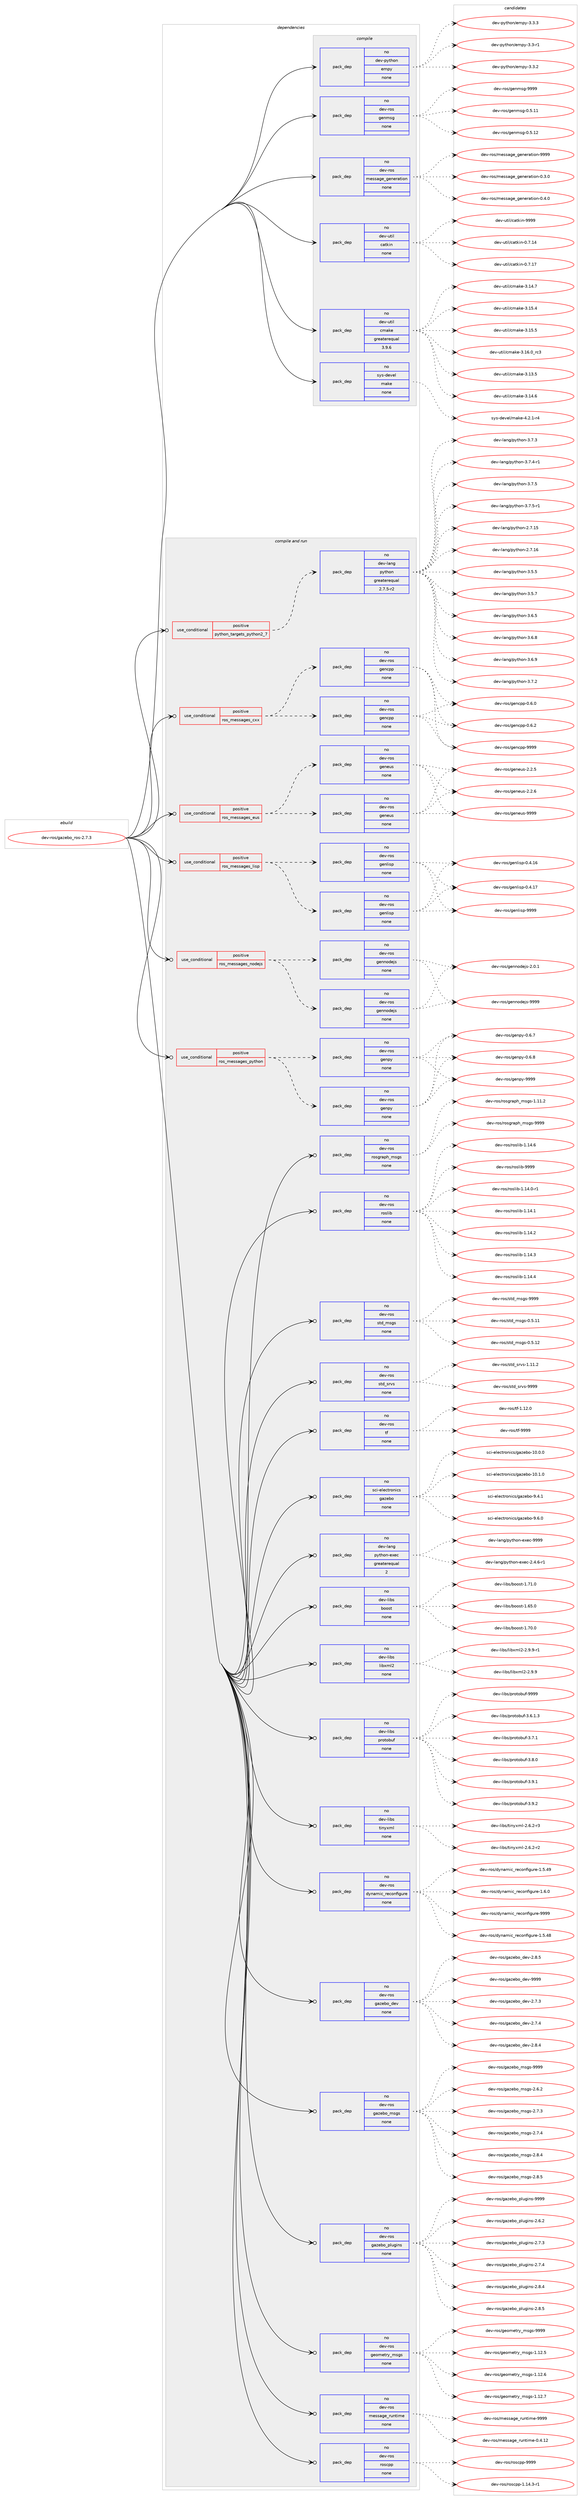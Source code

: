 digraph prolog {

# *************
# Graph options
# *************

newrank=true;
concentrate=true;
compound=true;
graph [rankdir=LR,fontname=Helvetica,fontsize=10,ranksep=1.5];#, ranksep=2.5, nodesep=0.2];
edge  [arrowhead=vee];
node  [fontname=Helvetica,fontsize=10];

# **********
# The ebuild
# **********

subgraph cluster_leftcol {
color=gray;
rank=same;
label=<<i>ebuild</i>>;
id [label="dev-ros/gazebo_ros-2.7.3", color=red, width=4, href="../dev-ros/gazebo_ros-2.7.3.svg"];
}

# ****************
# The dependencies
# ****************

subgraph cluster_midcol {
color=gray;
label=<<i>dependencies</i>>;
subgraph cluster_compile {
fillcolor="#eeeeee";
style=filled;
label=<<i>compile</i>>;
subgraph pack487201 {
dependency652400 [label=<<TABLE BORDER="0" CELLBORDER="1" CELLSPACING="0" CELLPADDING="4" WIDTH="220"><TR><TD ROWSPAN="6" CELLPADDING="30">pack_dep</TD></TR><TR><TD WIDTH="110">no</TD></TR><TR><TD>dev-python</TD></TR><TR><TD>empy</TD></TR><TR><TD>none</TD></TR><TR><TD></TD></TR></TABLE>>, shape=none, color=blue];
}
id:e -> dependency652400:w [weight=20,style="solid",arrowhead="vee"];
subgraph pack487202 {
dependency652401 [label=<<TABLE BORDER="0" CELLBORDER="1" CELLSPACING="0" CELLPADDING="4" WIDTH="220"><TR><TD ROWSPAN="6" CELLPADDING="30">pack_dep</TD></TR><TR><TD WIDTH="110">no</TD></TR><TR><TD>dev-ros</TD></TR><TR><TD>genmsg</TD></TR><TR><TD>none</TD></TR><TR><TD></TD></TR></TABLE>>, shape=none, color=blue];
}
id:e -> dependency652401:w [weight=20,style="solid",arrowhead="vee"];
subgraph pack487203 {
dependency652402 [label=<<TABLE BORDER="0" CELLBORDER="1" CELLSPACING="0" CELLPADDING="4" WIDTH="220"><TR><TD ROWSPAN="6" CELLPADDING="30">pack_dep</TD></TR><TR><TD WIDTH="110">no</TD></TR><TR><TD>dev-ros</TD></TR><TR><TD>message_generation</TD></TR><TR><TD>none</TD></TR><TR><TD></TD></TR></TABLE>>, shape=none, color=blue];
}
id:e -> dependency652402:w [weight=20,style="solid",arrowhead="vee"];
subgraph pack487204 {
dependency652403 [label=<<TABLE BORDER="0" CELLBORDER="1" CELLSPACING="0" CELLPADDING="4" WIDTH="220"><TR><TD ROWSPAN="6" CELLPADDING="30">pack_dep</TD></TR><TR><TD WIDTH="110">no</TD></TR><TR><TD>dev-util</TD></TR><TR><TD>catkin</TD></TR><TR><TD>none</TD></TR><TR><TD></TD></TR></TABLE>>, shape=none, color=blue];
}
id:e -> dependency652403:w [weight=20,style="solid",arrowhead="vee"];
subgraph pack487205 {
dependency652404 [label=<<TABLE BORDER="0" CELLBORDER="1" CELLSPACING="0" CELLPADDING="4" WIDTH="220"><TR><TD ROWSPAN="6" CELLPADDING="30">pack_dep</TD></TR><TR><TD WIDTH="110">no</TD></TR><TR><TD>dev-util</TD></TR><TR><TD>cmake</TD></TR><TR><TD>greaterequal</TD></TR><TR><TD>3.9.6</TD></TR></TABLE>>, shape=none, color=blue];
}
id:e -> dependency652404:w [weight=20,style="solid",arrowhead="vee"];
subgraph pack487206 {
dependency652405 [label=<<TABLE BORDER="0" CELLBORDER="1" CELLSPACING="0" CELLPADDING="4" WIDTH="220"><TR><TD ROWSPAN="6" CELLPADDING="30">pack_dep</TD></TR><TR><TD WIDTH="110">no</TD></TR><TR><TD>sys-devel</TD></TR><TR><TD>make</TD></TR><TR><TD>none</TD></TR><TR><TD></TD></TR></TABLE>>, shape=none, color=blue];
}
id:e -> dependency652405:w [weight=20,style="solid",arrowhead="vee"];
}
subgraph cluster_compileandrun {
fillcolor="#eeeeee";
style=filled;
label=<<i>compile and run</i>>;
subgraph cond153293 {
dependency652406 [label=<<TABLE BORDER="0" CELLBORDER="1" CELLSPACING="0" CELLPADDING="4"><TR><TD ROWSPAN="3" CELLPADDING="10">use_conditional</TD></TR><TR><TD>positive</TD></TR><TR><TD>python_targets_python2_7</TD></TR></TABLE>>, shape=none, color=red];
subgraph pack487207 {
dependency652407 [label=<<TABLE BORDER="0" CELLBORDER="1" CELLSPACING="0" CELLPADDING="4" WIDTH="220"><TR><TD ROWSPAN="6" CELLPADDING="30">pack_dep</TD></TR><TR><TD WIDTH="110">no</TD></TR><TR><TD>dev-lang</TD></TR><TR><TD>python</TD></TR><TR><TD>greaterequal</TD></TR><TR><TD>2.7.5-r2</TD></TR></TABLE>>, shape=none, color=blue];
}
dependency652406:e -> dependency652407:w [weight=20,style="dashed",arrowhead="vee"];
}
id:e -> dependency652406:w [weight=20,style="solid",arrowhead="odotvee"];
subgraph cond153294 {
dependency652408 [label=<<TABLE BORDER="0" CELLBORDER="1" CELLSPACING="0" CELLPADDING="4"><TR><TD ROWSPAN="3" CELLPADDING="10">use_conditional</TD></TR><TR><TD>positive</TD></TR><TR><TD>ros_messages_cxx</TD></TR></TABLE>>, shape=none, color=red];
subgraph pack487208 {
dependency652409 [label=<<TABLE BORDER="0" CELLBORDER="1" CELLSPACING="0" CELLPADDING="4" WIDTH="220"><TR><TD ROWSPAN="6" CELLPADDING="30">pack_dep</TD></TR><TR><TD WIDTH="110">no</TD></TR><TR><TD>dev-ros</TD></TR><TR><TD>gencpp</TD></TR><TR><TD>none</TD></TR><TR><TD></TD></TR></TABLE>>, shape=none, color=blue];
}
dependency652408:e -> dependency652409:w [weight=20,style="dashed",arrowhead="vee"];
subgraph pack487209 {
dependency652410 [label=<<TABLE BORDER="0" CELLBORDER="1" CELLSPACING="0" CELLPADDING="4" WIDTH="220"><TR><TD ROWSPAN="6" CELLPADDING="30">pack_dep</TD></TR><TR><TD WIDTH="110">no</TD></TR><TR><TD>dev-ros</TD></TR><TR><TD>gencpp</TD></TR><TR><TD>none</TD></TR><TR><TD></TD></TR></TABLE>>, shape=none, color=blue];
}
dependency652408:e -> dependency652410:w [weight=20,style="dashed",arrowhead="vee"];
}
id:e -> dependency652408:w [weight=20,style="solid",arrowhead="odotvee"];
subgraph cond153295 {
dependency652411 [label=<<TABLE BORDER="0" CELLBORDER="1" CELLSPACING="0" CELLPADDING="4"><TR><TD ROWSPAN="3" CELLPADDING="10">use_conditional</TD></TR><TR><TD>positive</TD></TR><TR><TD>ros_messages_eus</TD></TR></TABLE>>, shape=none, color=red];
subgraph pack487210 {
dependency652412 [label=<<TABLE BORDER="0" CELLBORDER="1" CELLSPACING="0" CELLPADDING="4" WIDTH="220"><TR><TD ROWSPAN="6" CELLPADDING="30">pack_dep</TD></TR><TR><TD WIDTH="110">no</TD></TR><TR><TD>dev-ros</TD></TR><TR><TD>geneus</TD></TR><TR><TD>none</TD></TR><TR><TD></TD></TR></TABLE>>, shape=none, color=blue];
}
dependency652411:e -> dependency652412:w [weight=20,style="dashed",arrowhead="vee"];
subgraph pack487211 {
dependency652413 [label=<<TABLE BORDER="0" CELLBORDER="1" CELLSPACING="0" CELLPADDING="4" WIDTH="220"><TR><TD ROWSPAN="6" CELLPADDING="30">pack_dep</TD></TR><TR><TD WIDTH="110">no</TD></TR><TR><TD>dev-ros</TD></TR><TR><TD>geneus</TD></TR><TR><TD>none</TD></TR><TR><TD></TD></TR></TABLE>>, shape=none, color=blue];
}
dependency652411:e -> dependency652413:w [weight=20,style="dashed",arrowhead="vee"];
}
id:e -> dependency652411:w [weight=20,style="solid",arrowhead="odotvee"];
subgraph cond153296 {
dependency652414 [label=<<TABLE BORDER="0" CELLBORDER="1" CELLSPACING="0" CELLPADDING="4"><TR><TD ROWSPAN="3" CELLPADDING="10">use_conditional</TD></TR><TR><TD>positive</TD></TR><TR><TD>ros_messages_lisp</TD></TR></TABLE>>, shape=none, color=red];
subgraph pack487212 {
dependency652415 [label=<<TABLE BORDER="0" CELLBORDER="1" CELLSPACING="0" CELLPADDING="4" WIDTH="220"><TR><TD ROWSPAN="6" CELLPADDING="30">pack_dep</TD></TR><TR><TD WIDTH="110">no</TD></TR><TR><TD>dev-ros</TD></TR><TR><TD>genlisp</TD></TR><TR><TD>none</TD></TR><TR><TD></TD></TR></TABLE>>, shape=none, color=blue];
}
dependency652414:e -> dependency652415:w [weight=20,style="dashed",arrowhead="vee"];
subgraph pack487213 {
dependency652416 [label=<<TABLE BORDER="0" CELLBORDER="1" CELLSPACING="0" CELLPADDING="4" WIDTH="220"><TR><TD ROWSPAN="6" CELLPADDING="30">pack_dep</TD></TR><TR><TD WIDTH="110">no</TD></TR><TR><TD>dev-ros</TD></TR><TR><TD>genlisp</TD></TR><TR><TD>none</TD></TR><TR><TD></TD></TR></TABLE>>, shape=none, color=blue];
}
dependency652414:e -> dependency652416:w [weight=20,style="dashed",arrowhead="vee"];
}
id:e -> dependency652414:w [weight=20,style="solid",arrowhead="odotvee"];
subgraph cond153297 {
dependency652417 [label=<<TABLE BORDER="0" CELLBORDER="1" CELLSPACING="0" CELLPADDING="4"><TR><TD ROWSPAN="3" CELLPADDING="10">use_conditional</TD></TR><TR><TD>positive</TD></TR><TR><TD>ros_messages_nodejs</TD></TR></TABLE>>, shape=none, color=red];
subgraph pack487214 {
dependency652418 [label=<<TABLE BORDER="0" CELLBORDER="1" CELLSPACING="0" CELLPADDING="4" WIDTH="220"><TR><TD ROWSPAN="6" CELLPADDING="30">pack_dep</TD></TR><TR><TD WIDTH="110">no</TD></TR><TR><TD>dev-ros</TD></TR><TR><TD>gennodejs</TD></TR><TR><TD>none</TD></TR><TR><TD></TD></TR></TABLE>>, shape=none, color=blue];
}
dependency652417:e -> dependency652418:w [weight=20,style="dashed",arrowhead="vee"];
subgraph pack487215 {
dependency652419 [label=<<TABLE BORDER="0" CELLBORDER="1" CELLSPACING="0" CELLPADDING="4" WIDTH="220"><TR><TD ROWSPAN="6" CELLPADDING="30">pack_dep</TD></TR><TR><TD WIDTH="110">no</TD></TR><TR><TD>dev-ros</TD></TR><TR><TD>gennodejs</TD></TR><TR><TD>none</TD></TR><TR><TD></TD></TR></TABLE>>, shape=none, color=blue];
}
dependency652417:e -> dependency652419:w [weight=20,style="dashed",arrowhead="vee"];
}
id:e -> dependency652417:w [weight=20,style="solid",arrowhead="odotvee"];
subgraph cond153298 {
dependency652420 [label=<<TABLE BORDER="0" CELLBORDER="1" CELLSPACING="0" CELLPADDING="4"><TR><TD ROWSPAN="3" CELLPADDING="10">use_conditional</TD></TR><TR><TD>positive</TD></TR><TR><TD>ros_messages_python</TD></TR></TABLE>>, shape=none, color=red];
subgraph pack487216 {
dependency652421 [label=<<TABLE BORDER="0" CELLBORDER="1" CELLSPACING="0" CELLPADDING="4" WIDTH="220"><TR><TD ROWSPAN="6" CELLPADDING="30">pack_dep</TD></TR><TR><TD WIDTH="110">no</TD></TR><TR><TD>dev-ros</TD></TR><TR><TD>genpy</TD></TR><TR><TD>none</TD></TR><TR><TD></TD></TR></TABLE>>, shape=none, color=blue];
}
dependency652420:e -> dependency652421:w [weight=20,style="dashed",arrowhead="vee"];
subgraph pack487217 {
dependency652422 [label=<<TABLE BORDER="0" CELLBORDER="1" CELLSPACING="0" CELLPADDING="4" WIDTH="220"><TR><TD ROWSPAN="6" CELLPADDING="30">pack_dep</TD></TR><TR><TD WIDTH="110">no</TD></TR><TR><TD>dev-ros</TD></TR><TR><TD>genpy</TD></TR><TR><TD>none</TD></TR><TR><TD></TD></TR></TABLE>>, shape=none, color=blue];
}
dependency652420:e -> dependency652422:w [weight=20,style="dashed",arrowhead="vee"];
}
id:e -> dependency652420:w [weight=20,style="solid",arrowhead="odotvee"];
subgraph pack487218 {
dependency652423 [label=<<TABLE BORDER="0" CELLBORDER="1" CELLSPACING="0" CELLPADDING="4" WIDTH="220"><TR><TD ROWSPAN="6" CELLPADDING="30">pack_dep</TD></TR><TR><TD WIDTH="110">no</TD></TR><TR><TD>dev-lang</TD></TR><TR><TD>python-exec</TD></TR><TR><TD>greaterequal</TD></TR><TR><TD>2</TD></TR></TABLE>>, shape=none, color=blue];
}
id:e -> dependency652423:w [weight=20,style="solid",arrowhead="odotvee"];
subgraph pack487219 {
dependency652424 [label=<<TABLE BORDER="0" CELLBORDER="1" CELLSPACING="0" CELLPADDING="4" WIDTH="220"><TR><TD ROWSPAN="6" CELLPADDING="30">pack_dep</TD></TR><TR><TD WIDTH="110">no</TD></TR><TR><TD>dev-libs</TD></TR><TR><TD>boost</TD></TR><TR><TD>none</TD></TR><TR><TD></TD></TR></TABLE>>, shape=none, color=blue];
}
id:e -> dependency652424:w [weight=20,style="solid",arrowhead="odotvee"];
subgraph pack487220 {
dependency652425 [label=<<TABLE BORDER="0" CELLBORDER="1" CELLSPACING="0" CELLPADDING="4" WIDTH="220"><TR><TD ROWSPAN="6" CELLPADDING="30">pack_dep</TD></TR><TR><TD WIDTH="110">no</TD></TR><TR><TD>dev-libs</TD></TR><TR><TD>libxml2</TD></TR><TR><TD>none</TD></TR><TR><TD></TD></TR></TABLE>>, shape=none, color=blue];
}
id:e -> dependency652425:w [weight=20,style="solid",arrowhead="odotvee"];
subgraph pack487221 {
dependency652426 [label=<<TABLE BORDER="0" CELLBORDER="1" CELLSPACING="0" CELLPADDING="4" WIDTH="220"><TR><TD ROWSPAN="6" CELLPADDING="30">pack_dep</TD></TR><TR><TD WIDTH="110">no</TD></TR><TR><TD>dev-libs</TD></TR><TR><TD>protobuf</TD></TR><TR><TD>none</TD></TR><TR><TD></TD></TR></TABLE>>, shape=none, color=blue];
}
id:e -> dependency652426:w [weight=20,style="solid",arrowhead="odotvee"];
subgraph pack487222 {
dependency652427 [label=<<TABLE BORDER="0" CELLBORDER="1" CELLSPACING="0" CELLPADDING="4" WIDTH="220"><TR><TD ROWSPAN="6" CELLPADDING="30">pack_dep</TD></TR><TR><TD WIDTH="110">no</TD></TR><TR><TD>dev-libs</TD></TR><TR><TD>tinyxml</TD></TR><TR><TD>none</TD></TR><TR><TD></TD></TR></TABLE>>, shape=none, color=blue];
}
id:e -> dependency652427:w [weight=20,style="solid",arrowhead="odotvee"];
subgraph pack487223 {
dependency652428 [label=<<TABLE BORDER="0" CELLBORDER="1" CELLSPACING="0" CELLPADDING="4" WIDTH="220"><TR><TD ROWSPAN="6" CELLPADDING="30">pack_dep</TD></TR><TR><TD WIDTH="110">no</TD></TR><TR><TD>dev-ros</TD></TR><TR><TD>dynamic_reconfigure</TD></TR><TR><TD>none</TD></TR><TR><TD></TD></TR></TABLE>>, shape=none, color=blue];
}
id:e -> dependency652428:w [weight=20,style="solid",arrowhead="odotvee"];
subgraph pack487224 {
dependency652429 [label=<<TABLE BORDER="0" CELLBORDER="1" CELLSPACING="0" CELLPADDING="4" WIDTH="220"><TR><TD ROWSPAN="6" CELLPADDING="30">pack_dep</TD></TR><TR><TD WIDTH="110">no</TD></TR><TR><TD>dev-ros</TD></TR><TR><TD>gazebo_dev</TD></TR><TR><TD>none</TD></TR><TR><TD></TD></TR></TABLE>>, shape=none, color=blue];
}
id:e -> dependency652429:w [weight=20,style="solid",arrowhead="odotvee"];
subgraph pack487225 {
dependency652430 [label=<<TABLE BORDER="0" CELLBORDER="1" CELLSPACING="0" CELLPADDING="4" WIDTH="220"><TR><TD ROWSPAN="6" CELLPADDING="30">pack_dep</TD></TR><TR><TD WIDTH="110">no</TD></TR><TR><TD>dev-ros</TD></TR><TR><TD>gazebo_msgs</TD></TR><TR><TD>none</TD></TR><TR><TD></TD></TR></TABLE>>, shape=none, color=blue];
}
id:e -> dependency652430:w [weight=20,style="solid",arrowhead="odotvee"];
subgraph pack487226 {
dependency652431 [label=<<TABLE BORDER="0" CELLBORDER="1" CELLSPACING="0" CELLPADDING="4" WIDTH="220"><TR><TD ROWSPAN="6" CELLPADDING="30">pack_dep</TD></TR><TR><TD WIDTH="110">no</TD></TR><TR><TD>dev-ros</TD></TR><TR><TD>gazebo_plugins</TD></TR><TR><TD>none</TD></TR><TR><TD></TD></TR></TABLE>>, shape=none, color=blue];
}
id:e -> dependency652431:w [weight=20,style="solid",arrowhead="odotvee"];
subgraph pack487227 {
dependency652432 [label=<<TABLE BORDER="0" CELLBORDER="1" CELLSPACING="0" CELLPADDING="4" WIDTH="220"><TR><TD ROWSPAN="6" CELLPADDING="30">pack_dep</TD></TR><TR><TD WIDTH="110">no</TD></TR><TR><TD>dev-ros</TD></TR><TR><TD>geometry_msgs</TD></TR><TR><TD>none</TD></TR><TR><TD></TD></TR></TABLE>>, shape=none, color=blue];
}
id:e -> dependency652432:w [weight=20,style="solid",arrowhead="odotvee"];
subgraph pack487228 {
dependency652433 [label=<<TABLE BORDER="0" CELLBORDER="1" CELLSPACING="0" CELLPADDING="4" WIDTH="220"><TR><TD ROWSPAN="6" CELLPADDING="30">pack_dep</TD></TR><TR><TD WIDTH="110">no</TD></TR><TR><TD>dev-ros</TD></TR><TR><TD>message_runtime</TD></TR><TR><TD>none</TD></TR><TR><TD></TD></TR></TABLE>>, shape=none, color=blue];
}
id:e -> dependency652433:w [weight=20,style="solid",arrowhead="odotvee"];
subgraph pack487229 {
dependency652434 [label=<<TABLE BORDER="0" CELLBORDER="1" CELLSPACING="0" CELLPADDING="4" WIDTH="220"><TR><TD ROWSPAN="6" CELLPADDING="30">pack_dep</TD></TR><TR><TD WIDTH="110">no</TD></TR><TR><TD>dev-ros</TD></TR><TR><TD>roscpp</TD></TR><TR><TD>none</TD></TR><TR><TD></TD></TR></TABLE>>, shape=none, color=blue];
}
id:e -> dependency652434:w [weight=20,style="solid",arrowhead="odotvee"];
subgraph pack487230 {
dependency652435 [label=<<TABLE BORDER="0" CELLBORDER="1" CELLSPACING="0" CELLPADDING="4" WIDTH="220"><TR><TD ROWSPAN="6" CELLPADDING="30">pack_dep</TD></TR><TR><TD WIDTH="110">no</TD></TR><TR><TD>dev-ros</TD></TR><TR><TD>rosgraph_msgs</TD></TR><TR><TD>none</TD></TR><TR><TD></TD></TR></TABLE>>, shape=none, color=blue];
}
id:e -> dependency652435:w [weight=20,style="solid",arrowhead="odotvee"];
subgraph pack487231 {
dependency652436 [label=<<TABLE BORDER="0" CELLBORDER="1" CELLSPACING="0" CELLPADDING="4" WIDTH="220"><TR><TD ROWSPAN="6" CELLPADDING="30">pack_dep</TD></TR><TR><TD WIDTH="110">no</TD></TR><TR><TD>dev-ros</TD></TR><TR><TD>roslib</TD></TR><TR><TD>none</TD></TR><TR><TD></TD></TR></TABLE>>, shape=none, color=blue];
}
id:e -> dependency652436:w [weight=20,style="solid",arrowhead="odotvee"];
subgraph pack487232 {
dependency652437 [label=<<TABLE BORDER="0" CELLBORDER="1" CELLSPACING="0" CELLPADDING="4" WIDTH="220"><TR><TD ROWSPAN="6" CELLPADDING="30">pack_dep</TD></TR><TR><TD WIDTH="110">no</TD></TR><TR><TD>dev-ros</TD></TR><TR><TD>std_msgs</TD></TR><TR><TD>none</TD></TR><TR><TD></TD></TR></TABLE>>, shape=none, color=blue];
}
id:e -> dependency652437:w [weight=20,style="solid",arrowhead="odotvee"];
subgraph pack487233 {
dependency652438 [label=<<TABLE BORDER="0" CELLBORDER="1" CELLSPACING="0" CELLPADDING="4" WIDTH="220"><TR><TD ROWSPAN="6" CELLPADDING="30">pack_dep</TD></TR><TR><TD WIDTH="110">no</TD></TR><TR><TD>dev-ros</TD></TR><TR><TD>std_srvs</TD></TR><TR><TD>none</TD></TR><TR><TD></TD></TR></TABLE>>, shape=none, color=blue];
}
id:e -> dependency652438:w [weight=20,style="solid",arrowhead="odotvee"];
subgraph pack487234 {
dependency652439 [label=<<TABLE BORDER="0" CELLBORDER="1" CELLSPACING="0" CELLPADDING="4" WIDTH="220"><TR><TD ROWSPAN="6" CELLPADDING="30">pack_dep</TD></TR><TR><TD WIDTH="110">no</TD></TR><TR><TD>dev-ros</TD></TR><TR><TD>tf</TD></TR><TR><TD>none</TD></TR><TR><TD></TD></TR></TABLE>>, shape=none, color=blue];
}
id:e -> dependency652439:w [weight=20,style="solid",arrowhead="odotvee"];
subgraph pack487235 {
dependency652440 [label=<<TABLE BORDER="0" CELLBORDER="1" CELLSPACING="0" CELLPADDING="4" WIDTH="220"><TR><TD ROWSPAN="6" CELLPADDING="30">pack_dep</TD></TR><TR><TD WIDTH="110">no</TD></TR><TR><TD>sci-electronics</TD></TR><TR><TD>gazebo</TD></TR><TR><TD>none</TD></TR><TR><TD></TD></TR></TABLE>>, shape=none, color=blue];
}
id:e -> dependency652440:w [weight=20,style="solid",arrowhead="odotvee"];
}
subgraph cluster_run {
fillcolor="#eeeeee";
style=filled;
label=<<i>run</i>>;
}
}

# **************
# The candidates
# **************

subgraph cluster_choices {
rank=same;
color=gray;
label=<<i>candidates</i>>;

subgraph choice487201 {
color=black;
nodesep=1;
choice1001011184511212111610411111047101109112121455146514511449 [label="dev-python/empy-3.3-r1", color=red, width=4,href="../dev-python/empy-3.3-r1.svg"];
choice1001011184511212111610411111047101109112121455146514650 [label="dev-python/empy-3.3.2", color=red, width=4,href="../dev-python/empy-3.3.2.svg"];
choice1001011184511212111610411111047101109112121455146514651 [label="dev-python/empy-3.3.3", color=red, width=4,href="../dev-python/empy-3.3.3.svg"];
dependency652400:e -> choice1001011184511212111610411111047101109112121455146514511449:w [style=dotted,weight="100"];
dependency652400:e -> choice1001011184511212111610411111047101109112121455146514650:w [style=dotted,weight="100"];
dependency652400:e -> choice1001011184511212111610411111047101109112121455146514651:w [style=dotted,weight="100"];
}
subgraph choice487202 {
color=black;
nodesep=1;
choice100101118451141111154710310111010911510345484653464949 [label="dev-ros/genmsg-0.5.11", color=red, width=4,href="../dev-ros/genmsg-0.5.11.svg"];
choice100101118451141111154710310111010911510345484653464950 [label="dev-ros/genmsg-0.5.12", color=red, width=4,href="../dev-ros/genmsg-0.5.12.svg"];
choice10010111845114111115471031011101091151034557575757 [label="dev-ros/genmsg-9999", color=red, width=4,href="../dev-ros/genmsg-9999.svg"];
dependency652401:e -> choice100101118451141111154710310111010911510345484653464949:w [style=dotted,weight="100"];
dependency652401:e -> choice100101118451141111154710310111010911510345484653464950:w [style=dotted,weight="100"];
dependency652401:e -> choice10010111845114111115471031011101091151034557575757:w [style=dotted,weight="100"];
}
subgraph choice487203 {
color=black;
nodesep=1;
choice1001011184511411111547109101115115971031019510310111010111497116105111110454846514648 [label="dev-ros/message_generation-0.3.0", color=red, width=4,href="../dev-ros/message_generation-0.3.0.svg"];
choice1001011184511411111547109101115115971031019510310111010111497116105111110454846524648 [label="dev-ros/message_generation-0.4.0", color=red, width=4,href="../dev-ros/message_generation-0.4.0.svg"];
choice10010111845114111115471091011151159710310195103101110101114971161051111104557575757 [label="dev-ros/message_generation-9999", color=red, width=4,href="../dev-ros/message_generation-9999.svg"];
dependency652402:e -> choice1001011184511411111547109101115115971031019510310111010111497116105111110454846514648:w [style=dotted,weight="100"];
dependency652402:e -> choice1001011184511411111547109101115115971031019510310111010111497116105111110454846524648:w [style=dotted,weight="100"];
dependency652402:e -> choice10010111845114111115471091011151159710310195103101110101114971161051111104557575757:w [style=dotted,weight="100"];
}
subgraph choice487204 {
color=black;
nodesep=1;
choice1001011184511711610510847999711610710511045484655464952 [label="dev-util/catkin-0.7.14", color=red, width=4,href="../dev-util/catkin-0.7.14.svg"];
choice1001011184511711610510847999711610710511045484655464955 [label="dev-util/catkin-0.7.17", color=red, width=4,href="../dev-util/catkin-0.7.17.svg"];
choice100101118451171161051084799971161071051104557575757 [label="dev-util/catkin-9999", color=red, width=4,href="../dev-util/catkin-9999.svg"];
dependency652403:e -> choice1001011184511711610510847999711610710511045484655464952:w [style=dotted,weight="100"];
dependency652403:e -> choice1001011184511711610510847999711610710511045484655464955:w [style=dotted,weight="100"];
dependency652403:e -> choice100101118451171161051084799971161071051104557575757:w [style=dotted,weight="100"];
}
subgraph choice487205 {
color=black;
nodesep=1;
choice1001011184511711610510847991099710710145514649514653 [label="dev-util/cmake-3.13.5", color=red, width=4,href="../dev-util/cmake-3.13.5.svg"];
choice1001011184511711610510847991099710710145514649524654 [label="dev-util/cmake-3.14.6", color=red, width=4,href="../dev-util/cmake-3.14.6.svg"];
choice1001011184511711610510847991099710710145514649524655 [label="dev-util/cmake-3.14.7", color=red, width=4,href="../dev-util/cmake-3.14.7.svg"];
choice1001011184511711610510847991099710710145514649534652 [label="dev-util/cmake-3.15.4", color=red, width=4,href="../dev-util/cmake-3.15.4.svg"];
choice1001011184511711610510847991099710710145514649534653 [label="dev-util/cmake-3.15.5", color=red, width=4,href="../dev-util/cmake-3.15.5.svg"];
choice1001011184511711610510847991099710710145514649544648951149951 [label="dev-util/cmake-3.16.0_rc3", color=red, width=4,href="../dev-util/cmake-3.16.0_rc3.svg"];
dependency652404:e -> choice1001011184511711610510847991099710710145514649514653:w [style=dotted,weight="100"];
dependency652404:e -> choice1001011184511711610510847991099710710145514649524654:w [style=dotted,weight="100"];
dependency652404:e -> choice1001011184511711610510847991099710710145514649524655:w [style=dotted,weight="100"];
dependency652404:e -> choice1001011184511711610510847991099710710145514649534652:w [style=dotted,weight="100"];
dependency652404:e -> choice1001011184511711610510847991099710710145514649534653:w [style=dotted,weight="100"];
dependency652404:e -> choice1001011184511711610510847991099710710145514649544648951149951:w [style=dotted,weight="100"];
}
subgraph choice487206 {
color=black;
nodesep=1;
choice1151211154510010111810110847109971071014552465046494511452 [label="sys-devel/make-4.2.1-r4", color=red, width=4,href="../sys-devel/make-4.2.1-r4.svg"];
dependency652405:e -> choice1151211154510010111810110847109971071014552465046494511452:w [style=dotted,weight="100"];
}
subgraph choice487207 {
color=black;
nodesep=1;
choice10010111845108971101034711212111610411111045504655464953 [label="dev-lang/python-2.7.15", color=red, width=4,href="../dev-lang/python-2.7.15.svg"];
choice10010111845108971101034711212111610411111045504655464954 [label="dev-lang/python-2.7.16", color=red, width=4,href="../dev-lang/python-2.7.16.svg"];
choice100101118451089711010347112121116104111110455146534653 [label="dev-lang/python-3.5.5", color=red, width=4,href="../dev-lang/python-3.5.5.svg"];
choice100101118451089711010347112121116104111110455146534655 [label="dev-lang/python-3.5.7", color=red, width=4,href="../dev-lang/python-3.5.7.svg"];
choice100101118451089711010347112121116104111110455146544653 [label="dev-lang/python-3.6.5", color=red, width=4,href="../dev-lang/python-3.6.5.svg"];
choice100101118451089711010347112121116104111110455146544656 [label="dev-lang/python-3.6.8", color=red, width=4,href="../dev-lang/python-3.6.8.svg"];
choice100101118451089711010347112121116104111110455146544657 [label="dev-lang/python-3.6.9", color=red, width=4,href="../dev-lang/python-3.6.9.svg"];
choice100101118451089711010347112121116104111110455146554650 [label="dev-lang/python-3.7.2", color=red, width=4,href="../dev-lang/python-3.7.2.svg"];
choice100101118451089711010347112121116104111110455146554651 [label="dev-lang/python-3.7.3", color=red, width=4,href="../dev-lang/python-3.7.3.svg"];
choice1001011184510897110103471121211161041111104551465546524511449 [label="dev-lang/python-3.7.4-r1", color=red, width=4,href="../dev-lang/python-3.7.4-r1.svg"];
choice100101118451089711010347112121116104111110455146554653 [label="dev-lang/python-3.7.5", color=red, width=4,href="../dev-lang/python-3.7.5.svg"];
choice1001011184510897110103471121211161041111104551465546534511449 [label="dev-lang/python-3.7.5-r1", color=red, width=4,href="../dev-lang/python-3.7.5-r1.svg"];
dependency652407:e -> choice10010111845108971101034711212111610411111045504655464953:w [style=dotted,weight="100"];
dependency652407:e -> choice10010111845108971101034711212111610411111045504655464954:w [style=dotted,weight="100"];
dependency652407:e -> choice100101118451089711010347112121116104111110455146534653:w [style=dotted,weight="100"];
dependency652407:e -> choice100101118451089711010347112121116104111110455146534655:w [style=dotted,weight="100"];
dependency652407:e -> choice100101118451089711010347112121116104111110455146544653:w [style=dotted,weight="100"];
dependency652407:e -> choice100101118451089711010347112121116104111110455146544656:w [style=dotted,weight="100"];
dependency652407:e -> choice100101118451089711010347112121116104111110455146544657:w [style=dotted,weight="100"];
dependency652407:e -> choice100101118451089711010347112121116104111110455146554650:w [style=dotted,weight="100"];
dependency652407:e -> choice100101118451089711010347112121116104111110455146554651:w [style=dotted,weight="100"];
dependency652407:e -> choice1001011184510897110103471121211161041111104551465546524511449:w [style=dotted,weight="100"];
dependency652407:e -> choice100101118451089711010347112121116104111110455146554653:w [style=dotted,weight="100"];
dependency652407:e -> choice1001011184510897110103471121211161041111104551465546534511449:w [style=dotted,weight="100"];
}
subgraph choice487208 {
color=black;
nodesep=1;
choice100101118451141111154710310111099112112454846544648 [label="dev-ros/gencpp-0.6.0", color=red, width=4,href="../dev-ros/gencpp-0.6.0.svg"];
choice100101118451141111154710310111099112112454846544650 [label="dev-ros/gencpp-0.6.2", color=red, width=4,href="../dev-ros/gencpp-0.6.2.svg"];
choice1001011184511411111547103101110991121124557575757 [label="dev-ros/gencpp-9999", color=red, width=4,href="../dev-ros/gencpp-9999.svg"];
dependency652409:e -> choice100101118451141111154710310111099112112454846544648:w [style=dotted,weight="100"];
dependency652409:e -> choice100101118451141111154710310111099112112454846544650:w [style=dotted,weight="100"];
dependency652409:e -> choice1001011184511411111547103101110991121124557575757:w [style=dotted,weight="100"];
}
subgraph choice487209 {
color=black;
nodesep=1;
choice100101118451141111154710310111099112112454846544648 [label="dev-ros/gencpp-0.6.0", color=red, width=4,href="../dev-ros/gencpp-0.6.0.svg"];
choice100101118451141111154710310111099112112454846544650 [label="dev-ros/gencpp-0.6.2", color=red, width=4,href="../dev-ros/gencpp-0.6.2.svg"];
choice1001011184511411111547103101110991121124557575757 [label="dev-ros/gencpp-9999", color=red, width=4,href="../dev-ros/gencpp-9999.svg"];
dependency652410:e -> choice100101118451141111154710310111099112112454846544648:w [style=dotted,weight="100"];
dependency652410:e -> choice100101118451141111154710310111099112112454846544650:w [style=dotted,weight="100"];
dependency652410:e -> choice1001011184511411111547103101110991121124557575757:w [style=dotted,weight="100"];
}
subgraph choice487210 {
color=black;
nodesep=1;
choice1001011184511411111547103101110101117115455046504653 [label="dev-ros/geneus-2.2.5", color=red, width=4,href="../dev-ros/geneus-2.2.5.svg"];
choice1001011184511411111547103101110101117115455046504654 [label="dev-ros/geneus-2.2.6", color=red, width=4,href="../dev-ros/geneus-2.2.6.svg"];
choice10010111845114111115471031011101011171154557575757 [label="dev-ros/geneus-9999", color=red, width=4,href="../dev-ros/geneus-9999.svg"];
dependency652412:e -> choice1001011184511411111547103101110101117115455046504653:w [style=dotted,weight="100"];
dependency652412:e -> choice1001011184511411111547103101110101117115455046504654:w [style=dotted,weight="100"];
dependency652412:e -> choice10010111845114111115471031011101011171154557575757:w [style=dotted,weight="100"];
}
subgraph choice487211 {
color=black;
nodesep=1;
choice1001011184511411111547103101110101117115455046504653 [label="dev-ros/geneus-2.2.5", color=red, width=4,href="../dev-ros/geneus-2.2.5.svg"];
choice1001011184511411111547103101110101117115455046504654 [label="dev-ros/geneus-2.2.6", color=red, width=4,href="../dev-ros/geneus-2.2.6.svg"];
choice10010111845114111115471031011101011171154557575757 [label="dev-ros/geneus-9999", color=red, width=4,href="../dev-ros/geneus-9999.svg"];
dependency652413:e -> choice1001011184511411111547103101110101117115455046504653:w [style=dotted,weight="100"];
dependency652413:e -> choice1001011184511411111547103101110101117115455046504654:w [style=dotted,weight="100"];
dependency652413:e -> choice10010111845114111115471031011101011171154557575757:w [style=dotted,weight="100"];
}
subgraph choice487212 {
color=black;
nodesep=1;
choice100101118451141111154710310111010810511511245484652464954 [label="dev-ros/genlisp-0.4.16", color=red, width=4,href="../dev-ros/genlisp-0.4.16.svg"];
choice100101118451141111154710310111010810511511245484652464955 [label="dev-ros/genlisp-0.4.17", color=red, width=4,href="../dev-ros/genlisp-0.4.17.svg"];
choice10010111845114111115471031011101081051151124557575757 [label="dev-ros/genlisp-9999", color=red, width=4,href="../dev-ros/genlisp-9999.svg"];
dependency652415:e -> choice100101118451141111154710310111010810511511245484652464954:w [style=dotted,weight="100"];
dependency652415:e -> choice100101118451141111154710310111010810511511245484652464955:w [style=dotted,weight="100"];
dependency652415:e -> choice10010111845114111115471031011101081051151124557575757:w [style=dotted,weight="100"];
}
subgraph choice487213 {
color=black;
nodesep=1;
choice100101118451141111154710310111010810511511245484652464954 [label="dev-ros/genlisp-0.4.16", color=red, width=4,href="../dev-ros/genlisp-0.4.16.svg"];
choice100101118451141111154710310111010810511511245484652464955 [label="dev-ros/genlisp-0.4.17", color=red, width=4,href="../dev-ros/genlisp-0.4.17.svg"];
choice10010111845114111115471031011101081051151124557575757 [label="dev-ros/genlisp-9999", color=red, width=4,href="../dev-ros/genlisp-9999.svg"];
dependency652416:e -> choice100101118451141111154710310111010810511511245484652464954:w [style=dotted,weight="100"];
dependency652416:e -> choice100101118451141111154710310111010810511511245484652464955:w [style=dotted,weight="100"];
dependency652416:e -> choice10010111845114111115471031011101081051151124557575757:w [style=dotted,weight="100"];
}
subgraph choice487214 {
color=black;
nodesep=1;
choice1001011184511411111547103101110110111100101106115455046484649 [label="dev-ros/gennodejs-2.0.1", color=red, width=4,href="../dev-ros/gennodejs-2.0.1.svg"];
choice10010111845114111115471031011101101111001011061154557575757 [label="dev-ros/gennodejs-9999", color=red, width=4,href="../dev-ros/gennodejs-9999.svg"];
dependency652418:e -> choice1001011184511411111547103101110110111100101106115455046484649:w [style=dotted,weight="100"];
dependency652418:e -> choice10010111845114111115471031011101101111001011061154557575757:w [style=dotted,weight="100"];
}
subgraph choice487215 {
color=black;
nodesep=1;
choice1001011184511411111547103101110110111100101106115455046484649 [label="dev-ros/gennodejs-2.0.1", color=red, width=4,href="../dev-ros/gennodejs-2.0.1.svg"];
choice10010111845114111115471031011101101111001011061154557575757 [label="dev-ros/gennodejs-9999", color=red, width=4,href="../dev-ros/gennodejs-9999.svg"];
dependency652419:e -> choice1001011184511411111547103101110110111100101106115455046484649:w [style=dotted,weight="100"];
dependency652419:e -> choice10010111845114111115471031011101101111001011061154557575757:w [style=dotted,weight="100"];
}
subgraph choice487216 {
color=black;
nodesep=1;
choice1001011184511411111547103101110112121454846544655 [label="dev-ros/genpy-0.6.7", color=red, width=4,href="../dev-ros/genpy-0.6.7.svg"];
choice1001011184511411111547103101110112121454846544656 [label="dev-ros/genpy-0.6.8", color=red, width=4,href="../dev-ros/genpy-0.6.8.svg"];
choice10010111845114111115471031011101121214557575757 [label="dev-ros/genpy-9999", color=red, width=4,href="../dev-ros/genpy-9999.svg"];
dependency652421:e -> choice1001011184511411111547103101110112121454846544655:w [style=dotted,weight="100"];
dependency652421:e -> choice1001011184511411111547103101110112121454846544656:w [style=dotted,weight="100"];
dependency652421:e -> choice10010111845114111115471031011101121214557575757:w [style=dotted,weight="100"];
}
subgraph choice487217 {
color=black;
nodesep=1;
choice1001011184511411111547103101110112121454846544655 [label="dev-ros/genpy-0.6.7", color=red, width=4,href="../dev-ros/genpy-0.6.7.svg"];
choice1001011184511411111547103101110112121454846544656 [label="dev-ros/genpy-0.6.8", color=red, width=4,href="../dev-ros/genpy-0.6.8.svg"];
choice10010111845114111115471031011101121214557575757 [label="dev-ros/genpy-9999", color=red, width=4,href="../dev-ros/genpy-9999.svg"];
dependency652422:e -> choice1001011184511411111547103101110112121454846544655:w [style=dotted,weight="100"];
dependency652422:e -> choice1001011184511411111547103101110112121454846544656:w [style=dotted,weight="100"];
dependency652422:e -> choice10010111845114111115471031011101121214557575757:w [style=dotted,weight="100"];
}
subgraph choice487218 {
color=black;
nodesep=1;
choice10010111845108971101034711212111610411111045101120101994550465246544511449 [label="dev-lang/python-exec-2.4.6-r1", color=red, width=4,href="../dev-lang/python-exec-2.4.6-r1.svg"];
choice10010111845108971101034711212111610411111045101120101994557575757 [label="dev-lang/python-exec-9999", color=red, width=4,href="../dev-lang/python-exec-9999.svg"];
dependency652423:e -> choice10010111845108971101034711212111610411111045101120101994550465246544511449:w [style=dotted,weight="100"];
dependency652423:e -> choice10010111845108971101034711212111610411111045101120101994557575757:w [style=dotted,weight="100"];
}
subgraph choice487219 {
color=black;
nodesep=1;
choice1001011184510810598115479811111111511645494654534648 [label="dev-libs/boost-1.65.0", color=red, width=4,href="../dev-libs/boost-1.65.0.svg"];
choice1001011184510810598115479811111111511645494655484648 [label="dev-libs/boost-1.70.0", color=red, width=4,href="../dev-libs/boost-1.70.0.svg"];
choice1001011184510810598115479811111111511645494655494648 [label="dev-libs/boost-1.71.0", color=red, width=4,href="../dev-libs/boost-1.71.0.svg"];
dependency652424:e -> choice1001011184510810598115479811111111511645494654534648:w [style=dotted,weight="100"];
dependency652424:e -> choice1001011184510810598115479811111111511645494655484648:w [style=dotted,weight="100"];
dependency652424:e -> choice1001011184510810598115479811111111511645494655494648:w [style=dotted,weight="100"];
}
subgraph choice487220 {
color=black;
nodesep=1;
choice1001011184510810598115471081059812010910850455046574657 [label="dev-libs/libxml2-2.9.9", color=red, width=4,href="../dev-libs/libxml2-2.9.9.svg"];
choice10010111845108105981154710810598120109108504550465746574511449 [label="dev-libs/libxml2-2.9.9-r1", color=red, width=4,href="../dev-libs/libxml2-2.9.9-r1.svg"];
dependency652425:e -> choice1001011184510810598115471081059812010910850455046574657:w [style=dotted,weight="100"];
dependency652425:e -> choice10010111845108105981154710810598120109108504550465746574511449:w [style=dotted,weight="100"];
}
subgraph choice487221 {
color=black;
nodesep=1;
choice100101118451081059811547112114111116111981171024551465446494651 [label="dev-libs/protobuf-3.6.1.3", color=red, width=4,href="../dev-libs/protobuf-3.6.1.3.svg"];
choice10010111845108105981154711211411111611198117102455146554649 [label="dev-libs/protobuf-3.7.1", color=red, width=4,href="../dev-libs/protobuf-3.7.1.svg"];
choice10010111845108105981154711211411111611198117102455146564648 [label="dev-libs/protobuf-3.8.0", color=red, width=4,href="../dev-libs/protobuf-3.8.0.svg"];
choice10010111845108105981154711211411111611198117102455146574649 [label="dev-libs/protobuf-3.9.1", color=red, width=4,href="../dev-libs/protobuf-3.9.1.svg"];
choice10010111845108105981154711211411111611198117102455146574650 [label="dev-libs/protobuf-3.9.2", color=red, width=4,href="../dev-libs/protobuf-3.9.2.svg"];
choice100101118451081059811547112114111116111981171024557575757 [label="dev-libs/protobuf-9999", color=red, width=4,href="../dev-libs/protobuf-9999.svg"];
dependency652426:e -> choice100101118451081059811547112114111116111981171024551465446494651:w [style=dotted,weight="100"];
dependency652426:e -> choice10010111845108105981154711211411111611198117102455146554649:w [style=dotted,weight="100"];
dependency652426:e -> choice10010111845108105981154711211411111611198117102455146564648:w [style=dotted,weight="100"];
dependency652426:e -> choice10010111845108105981154711211411111611198117102455146574649:w [style=dotted,weight="100"];
dependency652426:e -> choice10010111845108105981154711211411111611198117102455146574650:w [style=dotted,weight="100"];
dependency652426:e -> choice100101118451081059811547112114111116111981171024557575757:w [style=dotted,weight="100"];
}
subgraph choice487222 {
color=black;
nodesep=1;
choice1001011184510810598115471161051101211201091084550465446504511450 [label="dev-libs/tinyxml-2.6.2-r2", color=red, width=4,href="../dev-libs/tinyxml-2.6.2-r2.svg"];
choice1001011184510810598115471161051101211201091084550465446504511451 [label="dev-libs/tinyxml-2.6.2-r3", color=red, width=4,href="../dev-libs/tinyxml-2.6.2-r3.svg"];
dependency652427:e -> choice1001011184510810598115471161051101211201091084550465446504511450:w [style=dotted,weight="100"];
dependency652427:e -> choice1001011184510810598115471161051101211201091084550465446504511451:w [style=dotted,weight="100"];
}
subgraph choice487223 {
color=black;
nodesep=1;
choice10010111845114111115471001211109710910599951141019911111010210510311711410145494653465256 [label="dev-ros/dynamic_reconfigure-1.5.48", color=red, width=4,href="../dev-ros/dynamic_reconfigure-1.5.48.svg"];
choice10010111845114111115471001211109710910599951141019911111010210510311711410145494653465257 [label="dev-ros/dynamic_reconfigure-1.5.49", color=red, width=4,href="../dev-ros/dynamic_reconfigure-1.5.49.svg"];
choice100101118451141111154710012111097109105999511410199111110102105103117114101454946544648 [label="dev-ros/dynamic_reconfigure-1.6.0", color=red, width=4,href="../dev-ros/dynamic_reconfigure-1.6.0.svg"];
choice1001011184511411111547100121110971091059995114101991111101021051031171141014557575757 [label="dev-ros/dynamic_reconfigure-9999", color=red, width=4,href="../dev-ros/dynamic_reconfigure-9999.svg"];
dependency652428:e -> choice10010111845114111115471001211109710910599951141019911111010210510311711410145494653465256:w [style=dotted,weight="100"];
dependency652428:e -> choice10010111845114111115471001211109710910599951141019911111010210510311711410145494653465257:w [style=dotted,weight="100"];
dependency652428:e -> choice100101118451141111154710012111097109105999511410199111110102105103117114101454946544648:w [style=dotted,weight="100"];
dependency652428:e -> choice1001011184511411111547100121110971091059995114101991111101021051031171141014557575757:w [style=dotted,weight="100"];
}
subgraph choice487224 {
color=black;
nodesep=1;
choice1001011184511411111547103971221019811195100101118455046554651 [label="dev-ros/gazebo_dev-2.7.3", color=red, width=4,href="../dev-ros/gazebo_dev-2.7.3.svg"];
choice1001011184511411111547103971221019811195100101118455046554652 [label="dev-ros/gazebo_dev-2.7.4", color=red, width=4,href="../dev-ros/gazebo_dev-2.7.4.svg"];
choice1001011184511411111547103971221019811195100101118455046564652 [label="dev-ros/gazebo_dev-2.8.4", color=red, width=4,href="../dev-ros/gazebo_dev-2.8.4.svg"];
choice1001011184511411111547103971221019811195100101118455046564653 [label="dev-ros/gazebo_dev-2.8.5", color=red, width=4,href="../dev-ros/gazebo_dev-2.8.5.svg"];
choice10010111845114111115471039712210198111951001011184557575757 [label="dev-ros/gazebo_dev-9999", color=red, width=4,href="../dev-ros/gazebo_dev-9999.svg"];
dependency652429:e -> choice1001011184511411111547103971221019811195100101118455046554651:w [style=dotted,weight="100"];
dependency652429:e -> choice1001011184511411111547103971221019811195100101118455046554652:w [style=dotted,weight="100"];
dependency652429:e -> choice1001011184511411111547103971221019811195100101118455046564652:w [style=dotted,weight="100"];
dependency652429:e -> choice1001011184511411111547103971221019811195100101118455046564653:w [style=dotted,weight="100"];
dependency652429:e -> choice10010111845114111115471039712210198111951001011184557575757:w [style=dotted,weight="100"];
}
subgraph choice487225 {
color=black;
nodesep=1;
choice1001011184511411111547103971221019811195109115103115455046544650 [label="dev-ros/gazebo_msgs-2.6.2", color=red, width=4,href="../dev-ros/gazebo_msgs-2.6.2.svg"];
choice1001011184511411111547103971221019811195109115103115455046554651 [label="dev-ros/gazebo_msgs-2.7.3", color=red, width=4,href="../dev-ros/gazebo_msgs-2.7.3.svg"];
choice1001011184511411111547103971221019811195109115103115455046554652 [label="dev-ros/gazebo_msgs-2.7.4", color=red, width=4,href="../dev-ros/gazebo_msgs-2.7.4.svg"];
choice1001011184511411111547103971221019811195109115103115455046564652 [label="dev-ros/gazebo_msgs-2.8.4", color=red, width=4,href="../dev-ros/gazebo_msgs-2.8.4.svg"];
choice1001011184511411111547103971221019811195109115103115455046564653 [label="dev-ros/gazebo_msgs-2.8.5", color=red, width=4,href="../dev-ros/gazebo_msgs-2.8.5.svg"];
choice10010111845114111115471039712210198111951091151031154557575757 [label="dev-ros/gazebo_msgs-9999", color=red, width=4,href="../dev-ros/gazebo_msgs-9999.svg"];
dependency652430:e -> choice1001011184511411111547103971221019811195109115103115455046544650:w [style=dotted,weight="100"];
dependency652430:e -> choice1001011184511411111547103971221019811195109115103115455046554651:w [style=dotted,weight="100"];
dependency652430:e -> choice1001011184511411111547103971221019811195109115103115455046554652:w [style=dotted,weight="100"];
dependency652430:e -> choice1001011184511411111547103971221019811195109115103115455046564652:w [style=dotted,weight="100"];
dependency652430:e -> choice1001011184511411111547103971221019811195109115103115455046564653:w [style=dotted,weight="100"];
dependency652430:e -> choice10010111845114111115471039712210198111951091151031154557575757:w [style=dotted,weight="100"];
}
subgraph choice487226 {
color=black;
nodesep=1;
choice1001011184511411111547103971221019811195112108117103105110115455046544650 [label="dev-ros/gazebo_plugins-2.6.2", color=red, width=4,href="../dev-ros/gazebo_plugins-2.6.2.svg"];
choice1001011184511411111547103971221019811195112108117103105110115455046554651 [label="dev-ros/gazebo_plugins-2.7.3", color=red, width=4,href="../dev-ros/gazebo_plugins-2.7.3.svg"];
choice1001011184511411111547103971221019811195112108117103105110115455046554652 [label="dev-ros/gazebo_plugins-2.7.4", color=red, width=4,href="../dev-ros/gazebo_plugins-2.7.4.svg"];
choice1001011184511411111547103971221019811195112108117103105110115455046564652 [label="dev-ros/gazebo_plugins-2.8.4", color=red, width=4,href="../dev-ros/gazebo_plugins-2.8.4.svg"];
choice1001011184511411111547103971221019811195112108117103105110115455046564653 [label="dev-ros/gazebo_plugins-2.8.5", color=red, width=4,href="../dev-ros/gazebo_plugins-2.8.5.svg"];
choice10010111845114111115471039712210198111951121081171031051101154557575757 [label="dev-ros/gazebo_plugins-9999", color=red, width=4,href="../dev-ros/gazebo_plugins-9999.svg"];
dependency652431:e -> choice1001011184511411111547103971221019811195112108117103105110115455046544650:w [style=dotted,weight="100"];
dependency652431:e -> choice1001011184511411111547103971221019811195112108117103105110115455046554651:w [style=dotted,weight="100"];
dependency652431:e -> choice1001011184511411111547103971221019811195112108117103105110115455046554652:w [style=dotted,weight="100"];
dependency652431:e -> choice1001011184511411111547103971221019811195112108117103105110115455046564652:w [style=dotted,weight="100"];
dependency652431:e -> choice1001011184511411111547103971221019811195112108117103105110115455046564653:w [style=dotted,weight="100"];
dependency652431:e -> choice10010111845114111115471039712210198111951121081171031051101154557575757:w [style=dotted,weight="100"];
}
subgraph choice487227 {
color=black;
nodesep=1;
choice10010111845114111115471031011111091011161141219510911510311545494649504653 [label="dev-ros/geometry_msgs-1.12.5", color=red, width=4,href="../dev-ros/geometry_msgs-1.12.5.svg"];
choice10010111845114111115471031011111091011161141219510911510311545494649504654 [label="dev-ros/geometry_msgs-1.12.6", color=red, width=4,href="../dev-ros/geometry_msgs-1.12.6.svg"];
choice10010111845114111115471031011111091011161141219510911510311545494649504655 [label="dev-ros/geometry_msgs-1.12.7", color=red, width=4,href="../dev-ros/geometry_msgs-1.12.7.svg"];
choice1001011184511411111547103101111109101116114121951091151031154557575757 [label="dev-ros/geometry_msgs-9999", color=red, width=4,href="../dev-ros/geometry_msgs-9999.svg"];
dependency652432:e -> choice10010111845114111115471031011111091011161141219510911510311545494649504653:w [style=dotted,weight="100"];
dependency652432:e -> choice10010111845114111115471031011111091011161141219510911510311545494649504654:w [style=dotted,weight="100"];
dependency652432:e -> choice10010111845114111115471031011111091011161141219510911510311545494649504655:w [style=dotted,weight="100"];
dependency652432:e -> choice1001011184511411111547103101111109101116114121951091151031154557575757:w [style=dotted,weight="100"];
}
subgraph choice487228 {
color=black;
nodesep=1;
choice1001011184511411111547109101115115971031019511411711011610510910145484652464950 [label="dev-ros/message_runtime-0.4.12", color=red, width=4,href="../dev-ros/message_runtime-0.4.12.svg"];
choice100101118451141111154710910111511597103101951141171101161051091014557575757 [label="dev-ros/message_runtime-9999", color=red, width=4,href="../dev-ros/message_runtime-9999.svg"];
dependency652433:e -> choice1001011184511411111547109101115115971031019511411711011610510910145484652464950:w [style=dotted,weight="100"];
dependency652433:e -> choice100101118451141111154710910111511597103101951141171101161051091014557575757:w [style=dotted,weight="100"];
}
subgraph choice487229 {
color=black;
nodesep=1;
choice100101118451141111154711411111599112112454946495246514511449 [label="dev-ros/roscpp-1.14.3-r1", color=red, width=4,href="../dev-ros/roscpp-1.14.3-r1.svg"];
choice1001011184511411111547114111115991121124557575757 [label="dev-ros/roscpp-9999", color=red, width=4,href="../dev-ros/roscpp-9999.svg"];
dependency652434:e -> choice100101118451141111154711411111599112112454946495246514511449:w [style=dotted,weight="100"];
dependency652434:e -> choice1001011184511411111547114111115991121124557575757:w [style=dotted,weight="100"];
}
subgraph choice487230 {
color=black;
nodesep=1;
choice1001011184511411111547114111115103114971121049510911510311545494649494650 [label="dev-ros/rosgraph_msgs-1.11.2", color=red, width=4,href="../dev-ros/rosgraph_msgs-1.11.2.svg"];
choice100101118451141111154711411111510311497112104951091151031154557575757 [label="dev-ros/rosgraph_msgs-9999", color=red, width=4,href="../dev-ros/rosgraph_msgs-9999.svg"];
dependency652435:e -> choice1001011184511411111547114111115103114971121049510911510311545494649494650:w [style=dotted,weight="100"];
dependency652435:e -> choice100101118451141111154711411111510311497112104951091151031154557575757:w [style=dotted,weight="100"];
}
subgraph choice487231 {
color=black;
nodesep=1;
choice100101118451141111154711411111510810598454946495246484511449 [label="dev-ros/roslib-1.14.0-r1", color=red, width=4,href="../dev-ros/roslib-1.14.0-r1.svg"];
choice10010111845114111115471141111151081059845494649524649 [label="dev-ros/roslib-1.14.1", color=red, width=4,href="../dev-ros/roslib-1.14.1.svg"];
choice10010111845114111115471141111151081059845494649524650 [label="dev-ros/roslib-1.14.2", color=red, width=4,href="../dev-ros/roslib-1.14.2.svg"];
choice10010111845114111115471141111151081059845494649524651 [label="dev-ros/roslib-1.14.3", color=red, width=4,href="../dev-ros/roslib-1.14.3.svg"];
choice10010111845114111115471141111151081059845494649524652 [label="dev-ros/roslib-1.14.4", color=red, width=4,href="../dev-ros/roslib-1.14.4.svg"];
choice10010111845114111115471141111151081059845494649524654 [label="dev-ros/roslib-1.14.6", color=red, width=4,href="../dev-ros/roslib-1.14.6.svg"];
choice1001011184511411111547114111115108105984557575757 [label="dev-ros/roslib-9999", color=red, width=4,href="../dev-ros/roslib-9999.svg"];
dependency652436:e -> choice100101118451141111154711411111510810598454946495246484511449:w [style=dotted,weight="100"];
dependency652436:e -> choice10010111845114111115471141111151081059845494649524649:w [style=dotted,weight="100"];
dependency652436:e -> choice10010111845114111115471141111151081059845494649524650:w [style=dotted,weight="100"];
dependency652436:e -> choice10010111845114111115471141111151081059845494649524651:w [style=dotted,weight="100"];
dependency652436:e -> choice10010111845114111115471141111151081059845494649524652:w [style=dotted,weight="100"];
dependency652436:e -> choice10010111845114111115471141111151081059845494649524654:w [style=dotted,weight="100"];
dependency652436:e -> choice1001011184511411111547114111115108105984557575757:w [style=dotted,weight="100"];
}
subgraph choice487232 {
color=black;
nodesep=1;
choice10010111845114111115471151161009510911510311545484653464949 [label="dev-ros/std_msgs-0.5.11", color=red, width=4,href="../dev-ros/std_msgs-0.5.11.svg"];
choice10010111845114111115471151161009510911510311545484653464950 [label="dev-ros/std_msgs-0.5.12", color=red, width=4,href="../dev-ros/std_msgs-0.5.12.svg"];
choice1001011184511411111547115116100951091151031154557575757 [label="dev-ros/std_msgs-9999", color=red, width=4,href="../dev-ros/std_msgs-9999.svg"];
dependency652437:e -> choice10010111845114111115471151161009510911510311545484653464949:w [style=dotted,weight="100"];
dependency652437:e -> choice10010111845114111115471151161009510911510311545484653464950:w [style=dotted,weight="100"];
dependency652437:e -> choice1001011184511411111547115116100951091151031154557575757:w [style=dotted,weight="100"];
}
subgraph choice487233 {
color=black;
nodesep=1;
choice10010111845114111115471151161009511511411811545494649494650 [label="dev-ros/std_srvs-1.11.2", color=red, width=4,href="../dev-ros/std_srvs-1.11.2.svg"];
choice1001011184511411111547115116100951151141181154557575757 [label="dev-ros/std_srvs-9999", color=red, width=4,href="../dev-ros/std_srvs-9999.svg"];
dependency652438:e -> choice10010111845114111115471151161009511511411811545494649494650:w [style=dotted,weight="100"];
dependency652438:e -> choice1001011184511411111547115116100951151141181154557575757:w [style=dotted,weight="100"];
}
subgraph choice487234 {
color=black;
nodesep=1;
choice100101118451141111154711610245494649504648 [label="dev-ros/tf-1.12.0", color=red, width=4,href="../dev-ros/tf-1.12.0.svg"];
choice10010111845114111115471161024557575757 [label="dev-ros/tf-9999", color=red, width=4,href="../dev-ros/tf-9999.svg"];
dependency652439:e -> choice100101118451141111154711610245494649504648:w [style=dotted,weight="100"];
dependency652439:e -> choice10010111845114111115471161024557575757:w [style=dotted,weight="100"];
}
subgraph choice487235 {
color=black;
nodesep=1;
choice1159910545101108101991161141111101059911547103971221019811145494846484648 [label="sci-electronics/gazebo-10.0.0", color=red, width=4,href="../sci-electronics/gazebo-10.0.0.svg"];
choice1159910545101108101991161141111101059911547103971221019811145494846494648 [label="sci-electronics/gazebo-10.1.0", color=red, width=4,href="../sci-electronics/gazebo-10.1.0.svg"];
choice11599105451011081019911611411111010599115471039712210198111455746524649 [label="sci-electronics/gazebo-9.4.1", color=red, width=4,href="../sci-electronics/gazebo-9.4.1.svg"];
choice11599105451011081019911611411111010599115471039712210198111455746544648 [label="sci-electronics/gazebo-9.6.0", color=red, width=4,href="../sci-electronics/gazebo-9.6.0.svg"];
dependency652440:e -> choice1159910545101108101991161141111101059911547103971221019811145494846484648:w [style=dotted,weight="100"];
dependency652440:e -> choice1159910545101108101991161141111101059911547103971221019811145494846494648:w [style=dotted,weight="100"];
dependency652440:e -> choice11599105451011081019911611411111010599115471039712210198111455746524649:w [style=dotted,weight="100"];
dependency652440:e -> choice11599105451011081019911611411111010599115471039712210198111455746544648:w [style=dotted,weight="100"];
}
}

}
